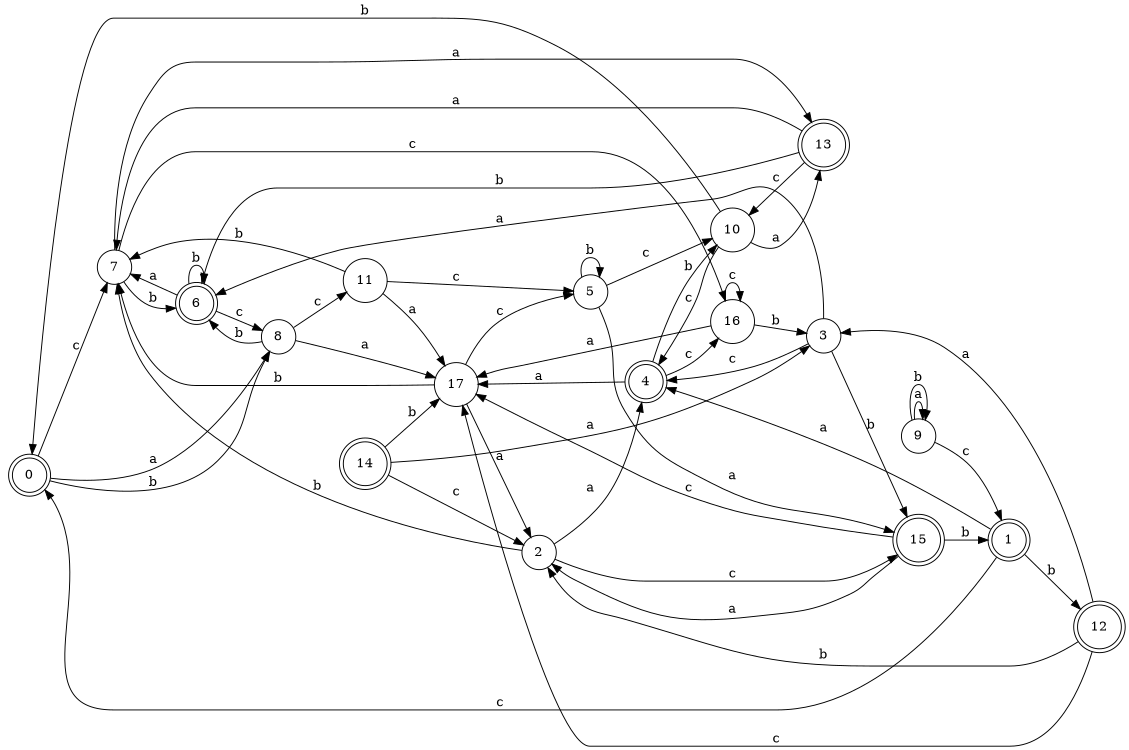 digraph n15_10 {
__start0 [label="" shape="none"];

rankdir=LR;
size="8,5";

s0 [style="rounded,filled", color="black", fillcolor="white" shape="doublecircle", label="0"];
s1 [style="rounded,filled", color="black", fillcolor="white" shape="doublecircle", label="1"];
s2 [style="filled", color="black", fillcolor="white" shape="circle", label="2"];
s3 [style="filled", color="black", fillcolor="white" shape="circle", label="3"];
s4 [style="rounded,filled", color="black", fillcolor="white" shape="doublecircle", label="4"];
s5 [style="filled", color="black", fillcolor="white" shape="circle", label="5"];
s6 [style="rounded,filled", color="black", fillcolor="white" shape="doublecircle", label="6"];
s7 [style="filled", color="black", fillcolor="white" shape="circle", label="7"];
s8 [style="filled", color="black", fillcolor="white" shape="circle", label="8"];
s9 [style="filled", color="black", fillcolor="white" shape="circle", label="9"];
s10 [style="filled", color="black", fillcolor="white" shape="circle", label="10"];
s11 [style="filled", color="black", fillcolor="white" shape="circle", label="11"];
s12 [style="rounded,filled", color="black", fillcolor="white" shape="doublecircle", label="12"];
s13 [style="rounded,filled", color="black", fillcolor="white" shape="doublecircle", label="13"];
s14 [style="rounded,filled", color="black", fillcolor="white" shape="doublecircle", label="14"];
s15 [style="rounded,filled", color="black", fillcolor="white" shape="doublecircle", label="15"];
s16 [style="filled", color="black", fillcolor="white" shape="circle", label="16"];
s17 [style="filled", color="black", fillcolor="white" shape="circle", label="17"];
s0 -> s8 [label="a"];
s0 -> s8 [label="b"];
s0 -> s7 [label="c"];
s1 -> s4 [label="a"];
s1 -> s12 [label="b"];
s1 -> s0 [label="c"];
s2 -> s4 [label="a"];
s2 -> s7 [label="b"];
s2 -> s15 [label="c"];
s3 -> s6 [label="a"];
s3 -> s15 [label="b"];
s3 -> s4 [label="c"];
s4 -> s17 [label="a"];
s4 -> s10 [label="b"];
s4 -> s16 [label="c"];
s5 -> s15 [label="a"];
s5 -> s5 [label="b"];
s5 -> s10 [label="c"];
s6 -> s7 [label="a"];
s6 -> s6 [label="b"];
s6 -> s8 [label="c"];
s7 -> s13 [label="a"];
s7 -> s6 [label="b"];
s7 -> s16 [label="c"];
s8 -> s17 [label="a"];
s8 -> s6 [label="b"];
s8 -> s11 [label="c"];
s9 -> s9 [label="a"];
s9 -> s9 [label="b"];
s9 -> s1 [label="c"];
s10 -> s13 [label="a"];
s10 -> s0 [label="b"];
s10 -> s4 [label="c"];
s11 -> s17 [label="a"];
s11 -> s7 [label="b"];
s11 -> s5 [label="c"];
s12 -> s3 [label="a"];
s12 -> s2 [label="b"];
s12 -> s17 [label="c"];
s13 -> s7 [label="a"];
s13 -> s6 [label="b"];
s13 -> s10 [label="c"];
s14 -> s3 [label="a"];
s14 -> s17 [label="b"];
s14 -> s2 [label="c"];
s15 -> s2 [label="a"];
s15 -> s1 [label="b"];
s15 -> s17 [label="c"];
s16 -> s17 [label="a"];
s16 -> s3 [label="b"];
s16 -> s16 [label="c"];
s17 -> s2 [label="a"];
s17 -> s7 [label="b"];
s17 -> s5 [label="c"];

}